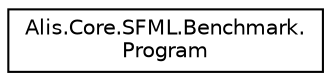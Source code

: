 digraph "Graphical Class Hierarchy"
{
 // LATEX_PDF_SIZE
  edge [fontname="Helvetica",fontsize="10",labelfontname="Helvetica",labelfontsize="10"];
  node [fontname="Helvetica",fontsize="10",shape=record];
  rankdir="LR";
  Node0 [label="Alis.Core.SFML.Benchmark.\lProgram",height=0.2,width=0.4,color="black", fillcolor="white", style="filled",URL="$class_alis_1_1_core_1_1_s_f_m_l_1_1_benchmark_1_1_program.html",tooltip="The program class"];
}
